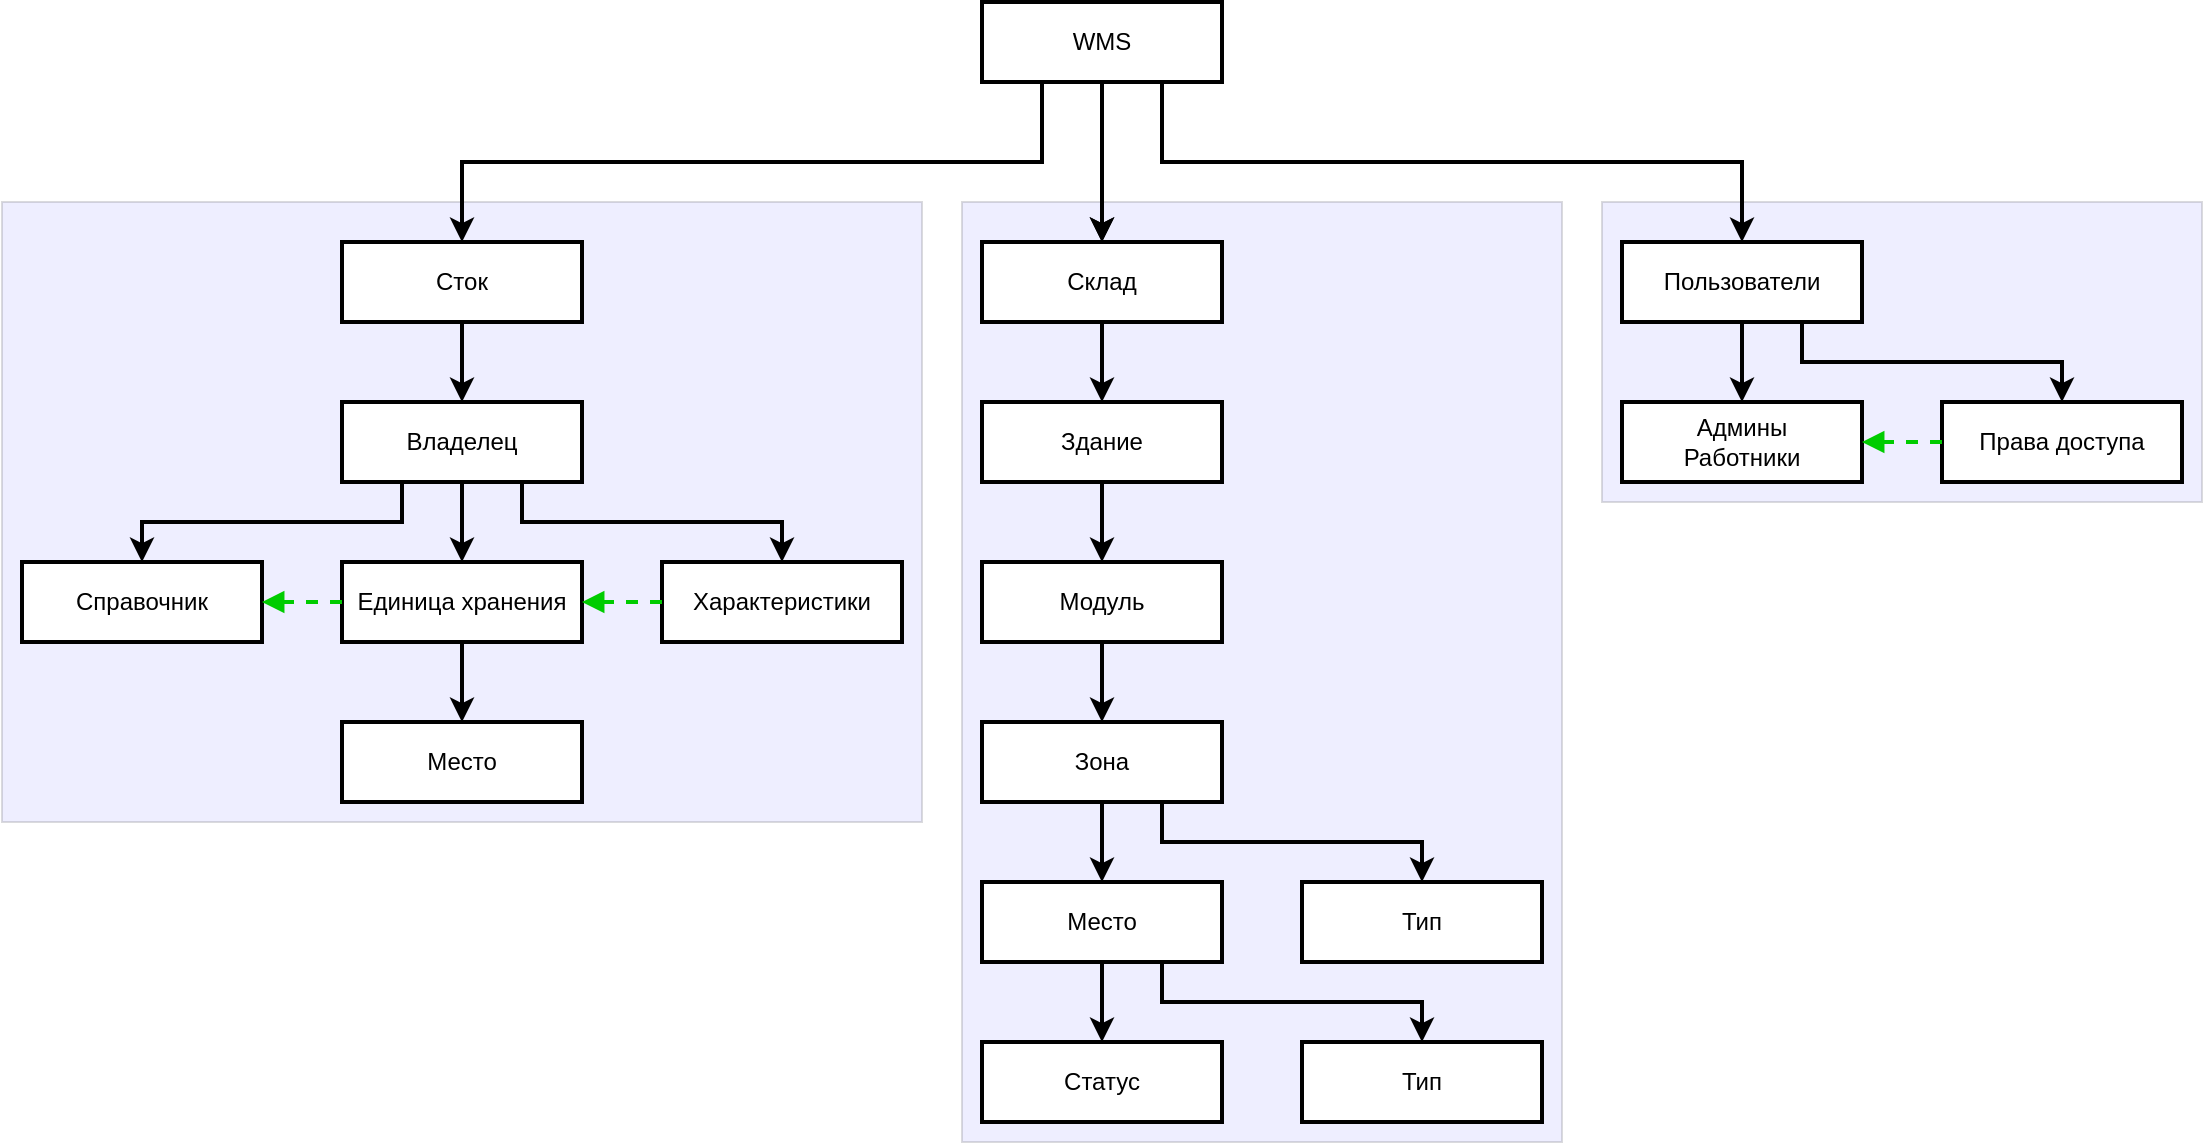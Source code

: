 <mxfile version="18.1.2" type="github">
  <diagram id="00JlT3I-vfev4fGBiYQf" name="Page-1">
    <mxGraphModel dx="1422" dy="914" grid="1" gridSize="10" guides="1" tooltips="1" connect="1" arrows="1" fold="1" page="1" pageScale="1" pageWidth="2000" pageHeight="2000" math="0" shadow="0">
      <root>
        <mxCell id="0" />
        <mxCell id="1" parent="0" />
        <mxCell id="xL0PG7F3QMTOTRYw8I6j-127" value="" style="rounded=0;whiteSpace=wrap;html=1;fillColor=#CCCCFF;strokeWidth=1;strokeColor=#909099;opacity=33;" vertex="1" parent="1">
          <mxGeometry x="150" y="300" width="460" height="310" as="geometry" />
        </mxCell>
        <mxCell id="xL0PG7F3QMTOTRYw8I6j-128" value="" style="rounded=0;whiteSpace=wrap;html=1;fillColor=#CCCCFF;strokeWidth=1;strokeColor=#909099;opacity=33;" vertex="1" parent="1">
          <mxGeometry x="630" y="300" width="300" height="470" as="geometry" />
        </mxCell>
        <mxCell id="xL0PG7F3QMTOTRYw8I6j-129" value="" style="rounded=0;whiteSpace=wrap;html=1;fillColor=#CCCCFF;strokeWidth=1;strokeColor=#909099;opacity=33;" vertex="1" parent="1">
          <mxGeometry x="950" y="300" width="300" height="150" as="geometry" />
        </mxCell>
        <mxCell id="xL0PG7F3QMTOTRYw8I6j-79" value="" style="edgeStyle=orthogonalEdgeStyle;rounded=0;orthogonalLoop=1;jettySize=auto;html=1;strokeWidth=2;" edge="1" parent="1" source="xL0PG7F3QMTOTRYw8I6j-77" target="xL0PG7F3QMTOTRYw8I6j-78">
          <mxGeometry relative="1" as="geometry" />
        </mxCell>
        <mxCell id="xL0PG7F3QMTOTRYw8I6j-80" value="" style="edgeStyle=orthogonalEdgeStyle;rounded=0;orthogonalLoop=1;jettySize=auto;html=1;strokeWidth=2;" edge="1" parent="1" source="xL0PG7F3QMTOTRYw8I6j-77" target="xL0PG7F3QMTOTRYw8I6j-78">
          <mxGeometry relative="1" as="geometry" />
        </mxCell>
        <mxCell id="xL0PG7F3QMTOTRYw8I6j-82" value="" style="edgeStyle=orthogonalEdgeStyle;rounded=0;orthogonalLoop=1;jettySize=auto;html=1;exitX=0.25;exitY=1;exitDx=0;exitDy=0;strokeWidth=2;" edge="1" parent="1" source="xL0PG7F3QMTOTRYw8I6j-77" target="xL0PG7F3QMTOTRYw8I6j-81">
          <mxGeometry relative="1" as="geometry" />
        </mxCell>
        <mxCell id="xL0PG7F3QMTOTRYw8I6j-84" value="" style="edgeStyle=orthogonalEdgeStyle;rounded=0;orthogonalLoop=1;jettySize=auto;html=1;exitX=0.75;exitY=1;exitDx=0;exitDy=0;strokeWidth=2;" edge="1" parent="1" source="xL0PG7F3QMTOTRYw8I6j-77" target="xL0PG7F3QMTOTRYw8I6j-83">
          <mxGeometry relative="1" as="geometry" />
        </mxCell>
        <mxCell id="xL0PG7F3QMTOTRYw8I6j-77" value="WMS" style="rounded=0;whiteSpace=wrap;html=1;strokeWidth=2;" vertex="1" parent="1">
          <mxGeometry x="640" y="200" width="120" height="40" as="geometry" />
        </mxCell>
        <mxCell id="xL0PG7F3QMTOTRYw8I6j-86" value="" style="edgeStyle=orthogonalEdgeStyle;rounded=0;orthogonalLoop=1;jettySize=auto;html=1;strokeWidth=2;" edge="1" parent="1" source="xL0PG7F3QMTOTRYw8I6j-78" target="xL0PG7F3QMTOTRYw8I6j-85">
          <mxGeometry relative="1" as="geometry" />
        </mxCell>
        <mxCell id="xL0PG7F3QMTOTRYw8I6j-78" value="Склад" style="rounded=0;whiteSpace=wrap;html=1;strokeWidth=2;" vertex="1" parent="1">
          <mxGeometry x="640" y="320" width="120" height="40" as="geometry" />
        </mxCell>
        <mxCell id="xL0PG7F3QMTOTRYw8I6j-102" value="" style="edgeStyle=orthogonalEdgeStyle;rounded=0;orthogonalLoop=1;jettySize=auto;html=1;strokeWidth=2;" edge="1" parent="1" source="xL0PG7F3QMTOTRYw8I6j-81" target="xL0PG7F3QMTOTRYw8I6j-101">
          <mxGeometry relative="1" as="geometry" />
        </mxCell>
        <mxCell id="xL0PG7F3QMTOTRYw8I6j-81" value="Сток" style="rounded=0;whiteSpace=wrap;html=1;strokeWidth=2;" vertex="1" parent="1">
          <mxGeometry x="320" y="320" width="120" height="40" as="geometry" />
        </mxCell>
        <mxCell id="xL0PG7F3QMTOTRYw8I6j-98" value="" style="edgeStyle=orthogonalEdgeStyle;rounded=0;orthogonalLoop=1;jettySize=auto;html=1;strokeWidth=2;" edge="1" parent="1" source="xL0PG7F3QMTOTRYw8I6j-83" target="xL0PG7F3QMTOTRYw8I6j-97">
          <mxGeometry relative="1" as="geometry" />
        </mxCell>
        <mxCell id="xL0PG7F3QMTOTRYw8I6j-100" value="" style="edgeStyle=orthogonalEdgeStyle;rounded=0;orthogonalLoop=1;jettySize=auto;html=1;exitX=0.75;exitY=1;exitDx=0;exitDy=0;strokeWidth=2;" edge="1" parent="1" source="xL0PG7F3QMTOTRYw8I6j-83" target="xL0PG7F3QMTOTRYw8I6j-99">
          <mxGeometry relative="1" as="geometry" />
        </mxCell>
        <mxCell id="xL0PG7F3QMTOTRYw8I6j-83" value="Пользователи" style="rounded=0;whiteSpace=wrap;html=1;strokeWidth=2;" vertex="1" parent="1">
          <mxGeometry x="960" y="320" width="120" height="40" as="geometry" />
        </mxCell>
        <mxCell id="xL0PG7F3QMTOTRYw8I6j-88" value="" style="edgeStyle=orthogonalEdgeStyle;rounded=0;orthogonalLoop=1;jettySize=auto;html=1;strokeWidth=2;" edge="1" parent="1" source="xL0PG7F3QMTOTRYw8I6j-85" target="xL0PG7F3QMTOTRYw8I6j-87">
          <mxGeometry relative="1" as="geometry" />
        </mxCell>
        <mxCell id="xL0PG7F3QMTOTRYw8I6j-85" value="Здание" style="rounded=0;whiteSpace=wrap;html=1;strokeWidth=2;" vertex="1" parent="1">
          <mxGeometry x="640" y="400" width="120" height="40" as="geometry" />
        </mxCell>
        <mxCell id="xL0PG7F3QMTOTRYw8I6j-90" value="" style="edgeStyle=orthogonalEdgeStyle;rounded=0;orthogonalLoop=1;jettySize=auto;html=1;strokeWidth=2;" edge="1" parent="1" source="xL0PG7F3QMTOTRYw8I6j-87" target="xL0PG7F3QMTOTRYw8I6j-89">
          <mxGeometry relative="1" as="geometry" />
        </mxCell>
        <mxCell id="xL0PG7F3QMTOTRYw8I6j-87" value="Модуль" style="rounded=0;whiteSpace=wrap;html=1;strokeWidth=2;" vertex="1" parent="1">
          <mxGeometry x="640" y="480" width="120" height="40" as="geometry" />
        </mxCell>
        <mxCell id="xL0PG7F3QMTOTRYw8I6j-92" value="" style="edgeStyle=orthogonalEdgeStyle;rounded=0;orthogonalLoop=1;jettySize=auto;html=1;strokeWidth=2;" edge="1" parent="1" source="xL0PG7F3QMTOTRYw8I6j-89" target="xL0PG7F3QMTOTRYw8I6j-91">
          <mxGeometry relative="1" as="geometry" />
        </mxCell>
        <mxCell id="xL0PG7F3QMTOTRYw8I6j-117" value="" style="edgeStyle=orthogonalEdgeStyle;rounded=0;orthogonalLoop=1;jettySize=auto;html=1;exitX=0.75;exitY=1;exitDx=0;exitDy=0;strokeWidth=2;" edge="1" parent="1" source="xL0PG7F3QMTOTRYw8I6j-89" target="xL0PG7F3QMTOTRYw8I6j-116">
          <mxGeometry relative="1" as="geometry" />
        </mxCell>
        <mxCell id="xL0PG7F3QMTOTRYw8I6j-89" value="Зона" style="rounded=0;whiteSpace=wrap;html=1;strokeWidth=2;" vertex="1" parent="1">
          <mxGeometry x="640" y="560" width="120" height="40" as="geometry" />
        </mxCell>
        <mxCell id="xL0PG7F3QMTOTRYw8I6j-113" value="" style="edgeStyle=orthogonalEdgeStyle;rounded=0;orthogonalLoop=1;jettySize=auto;html=1;strokeWidth=2;" edge="1" parent="1" source="xL0PG7F3QMTOTRYw8I6j-91" target="xL0PG7F3QMTOTRYw8I6j-112">
          <mxGeometry relative="1" as="geometry" />
        </mxCell>
        <mxCell id="xL0PG7F3QMTOTRYw8I6j-115" value="" style="edgeStyle=orthogonalEdgeStyle;rounded=0;orthogonalLoop=1;jettySize=auto;html=1;exitX=0.75;exitY=1;exitDx=0;exitDy=0;strokeWidth=2;" edge="1" parent="1" source="xL0PG7F3QMTOTRYw8I6j-91" target="xL0PG7F3QMTOTRYw8I6j-114">
          <mxGeometry relative="1" as="geometry" />
        </mxCell>
        <mxCell id="xL0PG7F3QMTOTRYw8I6j-91" value="Место" style="rounded=0;whiteSpace=wrap;html=1;strokeWidth=2;" vertex="1" parent="1">
          <mxGeometry x="640" y="640" width="120" height="40" as="geometry" />
        </mxCell>
        <mxCell id="xL0PG7F3QMTOTRYw8I6j-97" value="Админы&lt;br&gt;Работники" style="rounded=0;whiteSpace=wrap;html=1;strokeWidth=2;" vertex="1" parent="1">
          <mxGeometry x="960" y="400" width="120" height="40" as="geometry" />
        </mxCell>
        <mxCell id="xL0PG7F3QMTOTRYw8I6j-99" value="Права доступа" style="rounded=0;whiteSpace=wrap;html=1;strokeWidth=2;" vertex="1" parent="1">
          <mxGeometry x="1120" y="400" width="120" height="40" as="geometry" />
        </mxCell>
        <mxCell id="xL0PG7F3QMTOTRYw8I6j-109" style="edgeStyle=orthogonalEdgeStyle;rounded=0;orthogonalLoop=1;jettySize=auto;html=1;entryX=0.5;entryY=0;entryDx=0;entryDy=0;exitX=0.75;exitY=1;exitDx=0;exitDy=0;strokeWidth=2;" edge="1" parent="1" source="xL0PG7F3QMTOTRYw8I6j-101" target="xL0PG7F3QMTOTRYw8I6j-103">
          <mxGeometry relative="1" as="geometry">
            <mxPoint x="520" y="430" as="sourcePoint" />
          </mxGeometry>
        </mxCell>
        <mxCell id="xL0PG7F3QMTOTRYw8I6j-110" style="edgeStyle=orthogonalEdgeStyle;rounded=0;orthogonalLoop=1;jettySize=auto;html=1;exitX=0.25;exitY=1;exitDx=0;exitDy=0;entryX=0.5;entryY=0;entryDx=0;entryDy=0;strokeWidth=2;" edge="1" parent="1" source="xL0PG7F3QMTOTRYw8I6j-101" target="xL0PG7F3QMTOTRYw8I6j-107">
          <mxGeometry relative="1" as="geometry" />
        </mxCell>
        <mxCell id="xL0PG7F3QMTOTRYw8I6j-111" style="edgeStyle=orthogonalEdgeStyle;rounded=0;orthogonalLoop=1;jettySize=auto;html=1;exitX=0.5;exitY=1;exitDx=0;exitDy=0;entryX=0.5;entryY=0;entryDx=0;entryDy=0;strokeWidth=2;" edge="1" parent="1" source="xL0PG7F3QMTOTRYw8I6j-101" target="xL0PG7F3QMTOTRYw8I6j-105">
          <mxGeometry relative="1" as="geometry" />
        </mxCell>
        <mxCell id="xL0PG7F3QMTOTRYw8I6j-101" value="Владелец" style="rounded=0;whiteSpace=wrap;html=1;strokeWidth=2;" vertex="1" parent="1">
          <mxGeometry x="320" y="400" width="120" height="40" as="geometry" />
        </mxCell>
        <mxCell id="xL0PG7F3QMTOTRYw8I6j-103" value="Характеристики" style="rounded=0;whiteSpace=wrap;html=1;strokeWidth=2;" vertex="1" parent="1">
          <mxGeometry x="480" y="480" width="120" height="40" as="geometry" />
        </mxCell>
        <mxCell id="xL0PG7F3QMTOTRYw8I6j-105" value="Единица хранения" style="rounded=0;whiteSpace=wrap;html=1;strokeWidth=2;" vertex="1" parent="1">
          <mxGeometry x="320" y="480" width="120" height="40" as="geometry" />
        </mxCell>
        <mxCell id="xL0PG7F3QMTOTRYw8I6j-107" value="Справочник" style="rounded=0;whiteSpace=wrap;html=1;strokeWidth=2;" vertex="1" parent="1">
          <mxGeometry x="160" y="480" width="120" height="40" as="geometry" />
        </mxCell>
        <mxCell id="xL0PG7F3QMTOTRYw8I6j-112" value="Статус" style="rounded=0;whiteSpace=wrap;html=1;strokeWidth=2;" vertex="1" parent="1">
          <mxGeometry x="640" y="720" width="120" height="40" as="geometry" />
        </mxCell>
        <mxCell id="xL0PG7F3QMTOTRYw8I6j-114" value="Тип" style="rounded=0;whiteSpace=wrap;html=1;strokeWidth=2;" vertex="1" parent="1">
          <mxGeometry x="800" y="720" width="120" height="40" as="geometry" />
        </mxCell>
        <mxCell id="xL0PG7F3QMTOTRYw8I6j-116" value="Тип" style="rounded=0;whiteSpace=wrap;html=1;strokeWidth=2;" vertex="1" parent="1">
          <mxGeometry x="800" y="640" width="120" height="40" as="geometry" />
        </mxCell>
        <mxCell id="xL0PG7F3QMTOTRYw8I6j-120" value="" style="endArrow=block;html=1;rounded=0;strokeColor=#00CC00;strokeWidth=2;exitX=0;exitY=0.5;exitDx=0;exitDy=0;entryX=1;entryY=0.5;entryDx=0;entryDy=0;dashed=1;" edge="1" parent="1" source="xL0PG7F3QMTOTRYw8I6j-99" target="xL0PG7F3QMTOTRYw8I6j-97">
          <mxGeometry width="50" height="50" relative="1" as="geometry">
            <mxPoint x="290" y="640" as="sourcePoint" />
            <mxPoint x="340" y="590" as="targetPoint" />
          </mxGeometry>
        </mxCell>
        <mxCell id="xL0PG7F3QMTOTRYw8I6j-121" value="" style="endArrow=block;html=1;rounded=0;strokeColor=#00CC00;strokeWidth=2;exitX=0;exitY=0.5;exitDx=0;exitDy=0;entryX=1;entryY=0.5;entryDx=0;entryDy=0;dashed=1;" edge="1" parent="1" source="xL0PG7F3QMTOTRYw8I6j-103" target="xL0PG7F3QMTOTRYw8I6j-105">
          <mxGeometry width="50" height="50" relative="1" as="geometry">
            <mxPoint x="1130" y="430" as="sourcePoint" />
            <mxPoint x="1090" y="430" as="targetPoint" />
          </mxGeometry>
        </mxCell>
        <mxCell id="xL0PG7F3QMTOTRYw8I6j-122" value="" style="endArrow=block;html=1;rounded=0;strokeColor=#00CC00;strokeWidth=2;exitX=0;exitY=0.5;exitDx=0;exitDy=0;entryX=1;entryY=0.5;entryDx=0;entryDy=0;dashed=1;" edge="1" parent="1" source="xL0PG7F3QMTOTRYw8I6j-105" target="xL0PG7F3QMTOTRYw8I6j-107">
          <mxGeometry width="50" height="50" relative="1" as="geometry">
            <mxPoint x="490" y="510" as="sourcePoint" />
            <mxPoint x="450" y="510" as="targetPoint" />
          </mxGeometry>
        </mxCell>
        <mxCell id="xL0PG7F3QMTOTRYw8I6j-124" value="Место" style="rounded=0;whiteSpace=wrap;html=1;strokeWidth=2;" vertex="1" parent="1">
          <mxGeometry x="320" y="560" width="120" height="40" as="geometry" />
        </mxCell>
        <mxCell id="xL0PG7F3QMTOTRYw8I6j-126" style="edgeStyle=orthogonalEdgeStyle;rounded=0;orthogonalLoop=1;jettySize=auto;html=1;exitX=0.5;exitY=1;exitDx=0;exitDy=0;entryX=0.5;entryY=0;entryDx=0;entryDy=0;strokeWidth=2;" edge="1" parent="1" source="xL0PG7F3QMTOTRYw8I6j-105" target="xL0PG7F3QMTOTRYw8I6j-124">
          <mxGeometry relative="1" as="geometry">
            <mxPoint x="390" y="450" as="sourcePoint" />
            <mxPoint x="390" y="490" as="targetPoint" />
          </mxGeometry>
        </mxCell>
      </root>
    </mxGraphModel>
  </diagram>
</mxfile>
